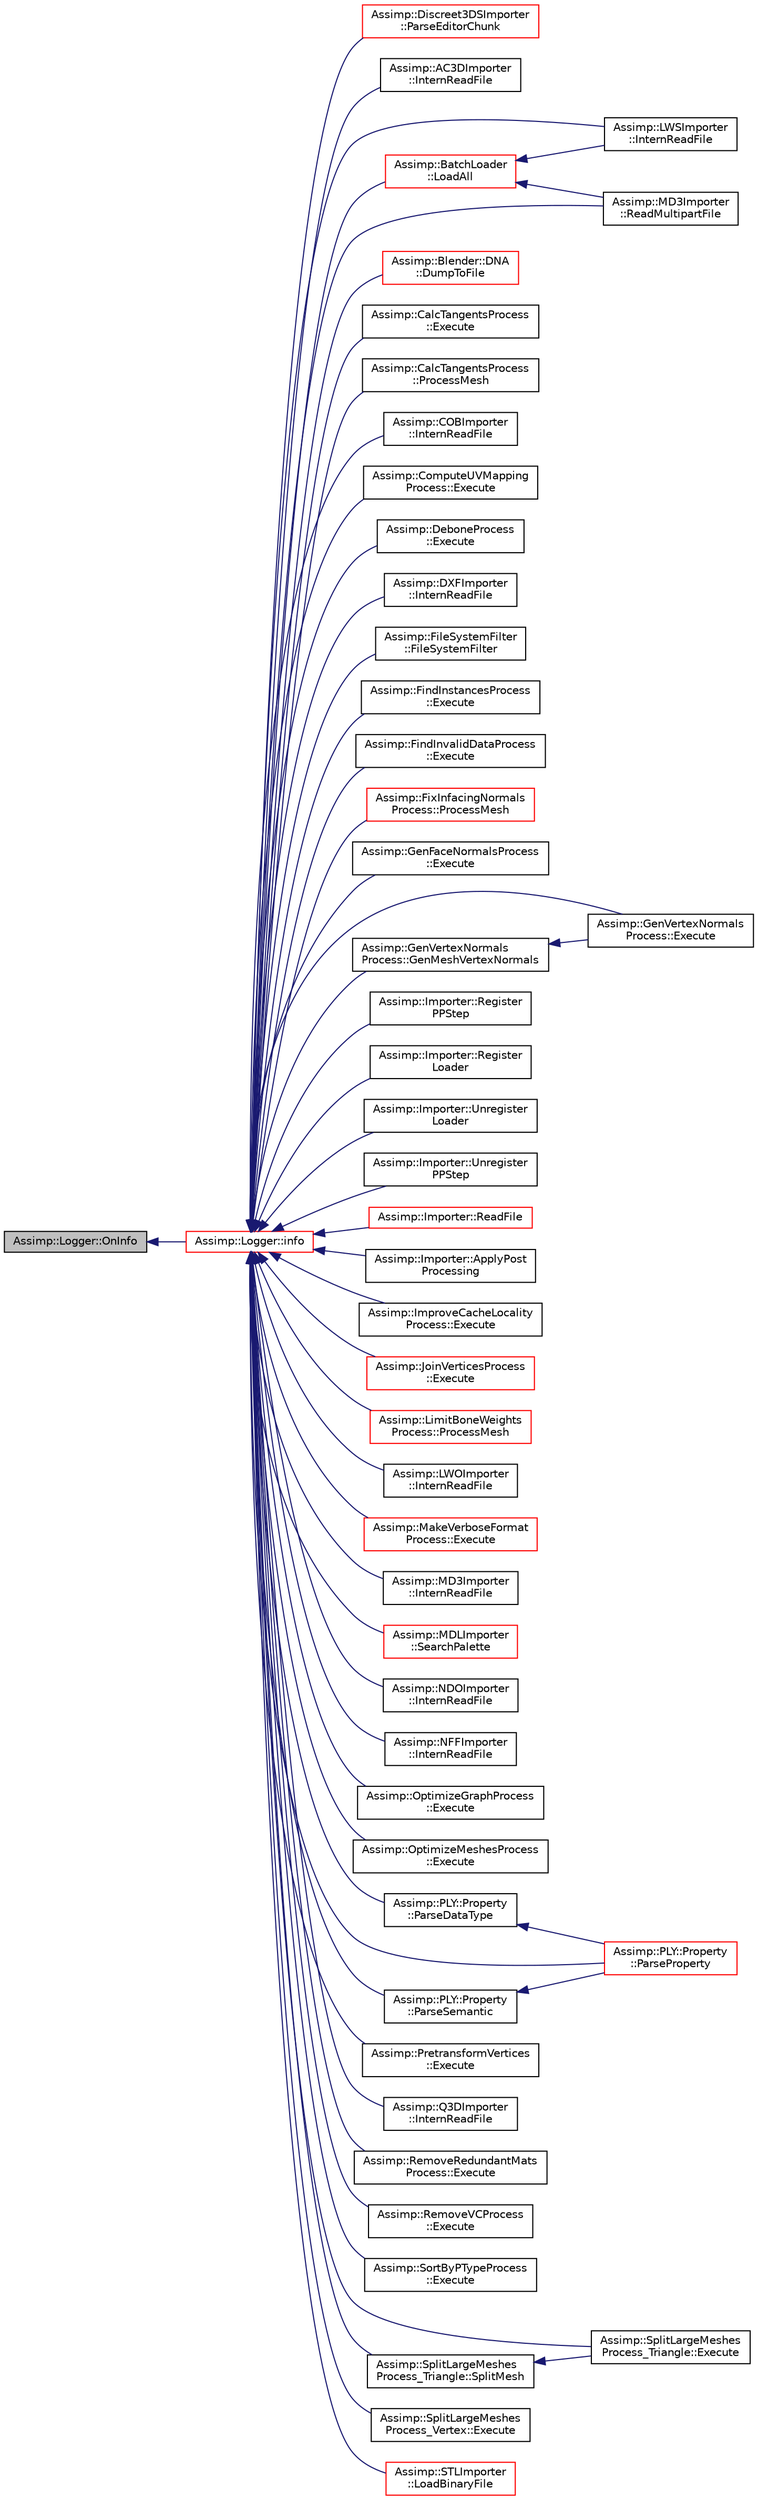digraph "Assimp::Logger::OnInfo"
{
  edge [fontname="Helvetica",fontsize="10",labelfontname="Helvetica",labelfontsize="10"];
  node [fontname="Helvetica",fontsize="10",shape=record];
  rankdir="LR";
  Node1 [label="Assimp::Logger::OnInfo",height=0.2,width=0.4,color="black", fillcolor="grey75", style="filled", fontcolor="black"];
  Node1 -> Node2 [dir="back",color="midnightblue",fontsize="10",style="solid",fontname="Helvetica"];
  Node2 [label="Assimp::Logger::info",height=0.2,width=0.4,color="red", fillcolor="white", style="filled",URL="$class_assimp_1_1_logger.html#a12b8a125083c47ac0bb6056f00761e52",tooltip="Writes a info message. "];
  Node2 -> Node3 [dir="back",color="midnightblue",fontsize="10",style="solid",fontname="Helvetica"];
  Node3 [label="Assimp::Discreet3DSImporter\l::ParseEditorChunk",height=0.2,width=0.4,color="red", fillcolor="white", style="filled",URL="$class_assimp_1_1_discreet3_d_s_importer.html#addcb60797b0e32d22344072686c689c5"];
  Node2 -> Node4 [dir="back",color="midnightblue",fontsize="10",style="solid",fontname="Helvetica"];
  Node4 [label="Assimp::AC3DImporter\l::InternReadFile",height=0.2,width=0.4,color="black", fillcolor="white", style="filled",URL="$class_assimp_1_1_a_c3_d_importer.html#a88b27495efcf754f3dda7e4177aff902"];
  Node2 -> Node5 [dir="back",color="midnightblue",fontsize="10",style="solid",fontname="Helvetica"];
  Node5 [label="Assimp::BatchLoader\l::LoadAll",height=0.2,width=0.4,color="red", fillcolor="white", style="filled",URL="$class_assimp_1_1_batch_loader.html#a5e18e205c9af88f7021614eb66f67087"];
  Node5 -> Node6 [dir="back",color="midnightblue",fontsize="10",style="solid",fontname="Helvetica"];
  Node6 [label="Assimp::LWSImporter\l::InternReadFile",height=0.2,width=0.4,color="black", fillcolor="white", style="filled",URL="$class_assimp_1_1_l_w_s_importer.html#a8d456bbf90dd0171a9510a1089d68c45"];
  Node5 -> Node7 [dir="back",color="midnightblue",fontsize="10",style="solid",fontname="Helvetica"];
  Node7 [label="Assimp::MD3Importer\l::ReadMultipartFile",height=0.2,width=0.4,color="black", fillcolor="white", style="filled",URL="$class_assimp_1_1_m_d3_importer.html#a2770d933779371b033a1d9cc13e704c8"];
  Node2 -> Node8 [dir="back",color="midnightblue",fontsize="10",style="solid",fontname="Helvetica"];
  Node8 [label="Assimp::Blender::DNA\l::DumpToFile",height=0.2,width=0.4,color="red", fillcolor="white", style="filled",URL="$class_assimp_1_1_blender_1_1_d_n_a.html#af191623a02c17eaffd583b346b0b226e"];
  Node2 -> Node9 [dir="back",color="midnightblue",fontsize="10",style="solid",fontname="Helvetica"];
  Node9 [label="Assimp::CalcTangentsProcess\l::Execute",height=0.2,width=0.4,color="black", fillcolor="white", style="filled",URL="$class_assimp_1_1_calc_tangents_process.html#a7690fb9d5e89cbfe638bbb0d323e9445"];
  Node2 -> Node10 [dir="back",color="midnightblue",fontsize="10",style="solid",fontname="Helvetica"];
  Node10 [label="Assimp::CalcTangentsProcess\l::ProcessMesh",height=0.2,width=0.4,color="black", fillcolor="white", style="filled",URL="$class_assimp_1_1_calc_tangents_process.html#a3bcd59a8133ee86b766684788aedaa35"];
  Node2 -> Node11 [dir="back",color="midnightblue",fontsize="10",style="solid",fontname="Helvetica"];
  Node11 [label="Assimp::COBImporter\l::InternReadFile",height=0.2,width=0.4,color="black", fillcolor="white", style="filled",URL="$class_assimp_1_1_c_o_b_importer.html#a24dc861939b2cbfccab4609b937ca2e2"];
  Node2 -> Node12 [dir="back",color="midnightblue",fontsize="10",style="solid",fontname="Helvetica"];
  Node12 [label="Assimp::ComputeUVMapping\lProcess::Execute",height=0.2,width=0.4,color="black", fillcolor="white", style="filled",URL="$class_assimp_1_1_compute_u_v_mapping_process.html#a32b0f8c659ee1decabf1e7c11ce78842"];
  Node2 -> Node13 [dir="back",color="midnightblue",fontsize="10",style="solid",fontname="Helvetica"];
  Node13 [label="Assimp::DeboneProcess\l::Execute",height=0.2,width=0.4,color="black", fillcolor="white", style="filled",URL="$class_assimp_1_1_debone_process.html#a3889723a333e0eb1874131efb0e8de34"];
  Node2 -> Node14 [dir="back",color="midnightblue",fontsize="10",style="solid",fontname="Helvetica"];
  Node14 [label="Assimp::DXFImporter\l::InternReadFile",height=0.2,width=0.4,color="black", fillcolor="white", style="filled",URL="$class_assimp_1_1_d_x_f_importer.html#a5e055b507cafc7fa1bf32b0697dd1160"];
  Node2 -> Node15 [dir="back",color="midnightblue",fontsize="10",style="solid",fontname="Helvetica"];
  Node15 [label="Assimp::FileSystemFilter\l::FileSystemFilter",height=0.2,width=0.4,color="black", fillcolor="white", style="filled",URL="$class_assimp_1_1_file_system_filter.html#ac9329a3a44b37549cf7840bc69f96f3b"];
  Node2 -> Node16 [dir="back",color="midnightblue",fontsize="10",style="solid",fontname="Helvetica"];
  Node16 [label="Assimp::FindInstancesProcess\l::Execute",height=0.2,width=0.4,color="black", fillcolor="white", style="filled",URL="$class_assimp_1_1_find_instances_process.html#a48c1938052f1d9b12bf1d2b540d56540"];
  Node2 -> Node17 [dir="back",color="midnightblue",fontsize="10",style="solid",fontname="Helvetica"];
  Node17 [label="Assimp::FindInvalidDataProcess\l::Execute",height=0.2,width=0.4,color="black", fillcolor="white", style="filled",URL="$class_assimp_1_1_find_invalid_data_process.html#a32ad25ce5450915d722b7e7236e2ccac"];
  Node2 -> Node18 [dir="back",color="midnightblue",fontsize="10",style="solid",fontname="Helvetica"];
  Node18 [label="Assimp::FixInfacingNormals\lProcess::ProcessMesh",height=0.2,width=0.4,color="red", fillcolor="white", style="filled",URL="$class_assimp_1_1_fix_infacing_normals_process.html#a479b4fa281a8fd33d222764d963a33f1"];
  Node2 -> Node19 [dir="back",color="midnightblue",fontsize="10",style="solid",fontname="Helvetica"];
  Node19 [label="Assimp::GenFaceNormalsProcess\l::Execute",height=0.2,width=0.4,color="black", fillcolor="white", style="filled",URL="$class_assimp_1_1_gen_face_normals_process.html#a13bd798170faeab9674bfbb48135b97d"];
  Node2 -> Node20 [dir="back",color="midnightblue",fontsize="10",style="solid",fontname="Helvetica"];
  Node20 [label="Assimp::GenVertexNormals\lProcess::Execute",height=0.2,width=0.4,color="black", fillcolor="white", style="filled",URL="$class_assimp_1_1_gen_vertex_normals_process.html#a2514a574f19838ebb9aa7c539d16ebe2"];
  Node2 -> Node21 [dir="back",color="midnightblue",fontsize="10",style="solid",fontname="Helvetica"];
  Node21 [label="Assimp::GenVertexNormals\lProcess::GenMeshVertexNormals",height=0.2,width=0.4,color="black", fillcolor="white", style="filled",URL="$class_assimp_1_1_gen_vertex_normals_process.html#ac591d330ec07c819c42130634d389c83"];
  Node21 -> Node20 [dir="back",color="midnightblue",fontsize="10",style="solid",fontname="Helvetica"];
  Node2 -> Node22 [dir="back",color="midnightblue",fontsize="10",style="solid",fontname="Helvetica"];
  Node22 [label="Assimp::Importer::Register\lPPStep",height=0.2,width=0.4,color="black", fillcolor="white", style="filled",URL="$class_assimp_1_1_importer.html#a5c301586244c65314e649d9899dc693d"];
  Node2 -> Node23 [dir="back",color="midnightblue",fontsize="10",style="solid",fontname="Helvetica"];
  Node23 [label="Assimp::Importer::Register\lLoader",height=0.2,width=0.4,color="black", fillcolor="white", style="filled",URL="$class_assimp_1_1_importer.html#abcc305be574981373b0abb9da655f101"];
  Node2 -> Node24 [dir="back",color="midnightblue",fontsize="10",style="solid",fontname="Helvetica"];
  Node24 [label="Assimp::Importer::Unregister\lLoader",height=0.2,width=0.4,color="black", fillcolor="white", style="filled",URL="$class_assimp_1_1_importer.html#ae0197ab773e3658b9f5aa398cfe67fcf"];
  Node2 -> Node25 [dir="back",color="midnightblue",fontsize="10",style="solid",fontname="Helvetica"];
  Node25 [label="Assimp::Importer::Unregister\lPPStep",height=0.2,width=0.4,color="black", fillcolor="white", style="filled",URL="$class_assimp_1_1_importer.html#a2ea08b99c2742e181c85253454942a02"];
  Node2 -> Node26 [dir="back",color="midnightblue",fontsize="10",style="solid",fontname="Helvetica"];
  Node26 [label="Assimp::Importer::ReadFile",height=0.2,width=0.4,color="red", fillcolor="white", style="filled",URL="$class_assimp_1_1_importer.html#afa338a135a56956bd5deb7d238498dde"];
  Node2 -> Node27 [dir="back",color="midnightblue",fontsize="10",style="solid",fontname="Helvetica"];
  Node27 [label="Assimp::Importer::ApplyPost\lProcessing",height=0.2,width=0.4,color="black", fillcolor="white", style="filled",URL="$class_assimp_1_1_importer.html#ace2fb85c67414a9d4ac6e69049eec7de"];
  Node2 -> Node28 [dir="back",color="midnightblue",fontsize="10",style="solid",fontname="Helvetica"];
  Node28 [label="Assimp::ImproveCacheLocality\lProcess::Execute",height=0.2,width=0.4,color="black", fillcolor="white", style="filled",URL="$class_assimp_1_1_improve_cache_locality_process.html#a00b375c4959981aa46902b4bdabf2104"];
  Node2 -> Node29 [dir="back",color="midnightblue",fontsize="10",style="solid",fontname="Helvetica"];
  Node29 [label="Assimp::JoinVerticesProcess\l::Execute",height=0.2,width=0.4,color="red", fillcolor="white", style="filled",URL="$class_assimp_1_1_join_vertices_process.html#a8930ce25e09083b42e34c6e0d87b7453"];
  Node2 -> Node30 [dir="back",color="midnightblue",fontsize="10",style="solid",fontname="Helvetica"];
  Node30 [label="Assimp::LimitBoneWeights\lProcess::ProcessMesh",height=0.2,width=0.4,color="red", fillcolor="white", style="filled",URL="$class_assimp_1_1_limit_bone_weights_process.html#a92ff3537a58ca89aef31aecf6bd03acc"];
  Node2 -> Node31 [dir="back",color="midnightblue",fontsize="10",style="solid",fontname="Helvetica"];
  Node31 [label="Assimp::LWOImporter\l::InternReadFile",height=0.2,width=0.4,color="black", fillcolor="white", style="filled",URL="$class_assimp_1_1_l_w_o_importer.html#a4b3cb778f4d4d49620aa9a0bc44ba1e7"];
  Node2 -> Node6 [dir="back",color="midnightblue",fontsize="10",style="solid",fontname="Helvetica"];
  Node2 -> Node32 [dir="back",color="midnightblue",fontsize="10",style="solid",fontname="Helvetica"];
  Node32 [label="Assimp::MakeVerboseFormat\lProcess::Execute",height=0.2,width=0.4,color="red", fillcolor="white", style="filled",URL="$class_assimp_1_1_make_verbose_format_process.html#a62d77fc949165c31184d4aa15673beb3"];
  Node2 -> Node7 [dir="back",color="midnightblue",fontsize="10",style="solid",fontname="Helvetica"];
  Node2 -> Node33 [dir="back",color="midnightblue",fontsize="10",style="solid",fontname="Helvetica"];
  Node33 [label="Assimp::MD3Importer\l::InternReadFile",height=0.2,width=0.4,color="black", fillcolor="white", style="filled",URL="$class_assimp_1_1_m_d3_importer.html#af9055e49cde3548bb992a7666145ec10"];
  Node2 -> Node34 [dir="back",color="midnightblue",fontsize="10",style="solid",fontname="Helvetica"];
  Node34 [label="Assimp::MDLImporter\l::SearchPalette",height=0.2,width=0.4,color="red", fillcolor="white", style="filled",URL="$class_assimp_1_1_m_d_l_importer.html#af8088e0602fc58ad5d93e0d7ea7ed45c"];
  Node2 -> Node35 [dir="back",color="midnightblue",fontsize="10",style="solid",fontname="Helvetica"];
  Node35 [label="Assimp::NDOImporter\l::InternReadFile",height=0.2,width=0.4,color="black", fillcolor="white", style="filled",URL="$class_assimp_1_1_n_d_o_importer.html#a2061022f15ad70e29a9d7cb640c96e2d"];
  Node2 -> Node36 [dir="back",color="midnightblue",fontsize="10",style="solid",fontname="Helvetica"];
  Node36 [label="Assimp::NFFImporter\l::InternReadFile",height=0.2,width=0.4,color="black", fillcolor="white", style="filled",URL="$class_assimp_1_1_n_f_f_importer.html#a97c20ab69758da48642dc690ab4a7b65"];
  Node2 -> Node37 [dir="back",color="midnightblue",fontsize="10",style="solid",fontname="Helvetica"];
  Node37 [label="Assimp::OptimizeGraphProcess\l::Execute",height=0.2,width=0.4,color="black", fillcolor="white", style="filled",URL="$class_assimp_1_1_optimize_graph_process.html#ab21a050103981549e7d54cc2b837bbb4"];
  Node2 -> Node38 [dir="back",color="midnightblue",fontsize="10",style="solid",fontname="Helvetica"];
  Node38 [label="Assimp::OptimizeMeshesProcess\l::Execute",height=0.2,width=0.4,color="black", fillcolor="white", style="filled",URL="$class_assimp_1_1_optimize_meshes_process.html#a43232ef13ca41e15bfa237f1f6f19978"];
  Node2 -> Node39 [dir="back",color="midnightblue",fontsize="10",style="solid",fontname="Helvetica"];
  Node39 [label="Assimp::PLY::Property\l::ParseDataType",height=0.2,width=0.4,color="black", fillcolor="white", style="filled",URL="$class_assimp_1_1_p_l_y_1_1_property.html#ae42da59426435424cb7a6f420d000e11",tooltip="Parse a data type from a string. "];
  Node39 -> Node40 [dir="back",color="midnightblue",fontsize="10",style="solid",fontname="Helvetica"];
  Node40 [label="Assimp::PLY::Property\l::ParseProperty",height=0.2,width=0.4,color="red", fillcolor="white", style="filled",URL="$class_assimp_1_1_p_l_y_1_1_property.html#a8e8f4cba19bf0f1b29b0d2aa11c4289b"];
  Node2 -> Node41 [dir="back",color="midnightblue",fontsize="10",style="solid",fontname="Helvetica"];
  Node41 [label="Assimp::PLY::Property\l::ParseSemantic",height=0.2,width=0.4,color="black", fillcolor="white", style="filled",URL="$class_assimp_1_1_p_l_y_1_1_property.html#a9abbfab27b9e6207400920a6ea8c9187",tooltip="Parse a semantic from a string. "];
  Node41 -> Node40 [dir="back",color="midnightblue",fontsize="10",style="solid",fontname="Helvetica"];
  Node2 -> Node40 [dir="back",color="midnightblue",fontsize="10",style="solid",fontname="Helvetica"];
  Node2 -> Node42 [dir="back",color="midnightblue",fontsize="10",style="solid",fontname="Helvetica"];
  Node42 [label="Assimp::PretransformVertices\l::Execute",height=0.2,width=0.4,color="black", fillcolor="white", style="filled",URL="$class_assimp_1_1_pretransform_vertices.html#abd60b44e5cf02f7bd2195f3e76f12c6d"];
  Node2 -> Node43 [dir="back",color="midnightblue",fontsize="10",style="solid",fontname="Helvetica"];
  Node43 [label="Assimp::Q3DImporter\l::InternReadFile",height=0.2,width=0.4,color="black", fillcolor="white", style="filled",URL="$class_assimp_1_1_q3_d_importer.html#a7b9e5dbbbdb1b98dbb17e23e7ebc0209"];
  Node2 -> Node44 [dir="back",color="midnightblue",fontsize="10",style="solid",fontname="Helvetica"];
  Node44 [label="Assimp::RemoveRedundantMats\lProcess::Execute",height=0.2,width=0.4,color="black", fillcolor="white", style="filled",URL="$class_assimp_1_1_remove_redundant_mats_process.html#a5b3c0e23f7aac0ca5685e6078456b622"];
  Node2 -> Node45 [dir="back",color="midnightblue",fontsize="10",style="solid",fontname="Helvetica"];
  Node45 [label="Assimp::RemoveVCProcess\l::Execute",height=0.2,width=0.4,color="black", fillcolor="white", style="filled",URL="$class_assimp_1_1_remove_v_c_process.html#a333336fa48d30dfa5fedb6b71166088a"];
  Node2 -> Node46 [dir="back",color="midnightblue",fontsize="10",style="solid",fontname="Helvetica"];
  Node46 [label="Assimp::SortByPTypeProcess\l::Execute",height=0.2,width=0.4,color="black", fillcolor="white", style="filled",URL="$class_assimp_1_1_sort_by_p_type_process.html#a2b86b16593ebe43a41f76707c992a4e0"];
  Node2 -> Node47 [dir="back",color="midnightblue",fontsize="10",style="solid",fontname="Helvetica"];
  Node47 [label="Assimp::SplitLargeMeshes\lProcess_Triangle::Execute",height=0.2,width=0.4,color="black", fillcolor="white", style="filled",URL="$class_assimp_1_1_split_large_meshes_process___triangle.html#ab8be64f18fe7379f1ff2664a4e0d9c34"];
  Node2 -> Node48 [dir="back",color="midnightblue",fontsize="10",style="solid",fontname="Helvetica"];
  Node48 [label="Assimp::SplitLargeMeshes\lProcess_Triangle::SplitMesh",height=0.2,width=0.4,color="black", fillcolor="white", style="filled",URL="$class_assimp_1_1_split_large_meshes_process___triangle.html#a3e962ff9c120def95f62001f27bc7577",tooltip="Apply the algorithm to a given mesh. "];
  Node48 -> Node47 [dir="back",color="midnightblue",fontsize="10",style="solid",fontname="Helvetica"];
  Node2 -> Node49 [dir="back",color="midnightblue",fontsize="10",style="solid",fontname="Helvetica"];
  Node49 [label="Assimp::SplitLargeMeshes\lProcess_Vertex::Execute",height=0.2,width=0.4,color="black", fillcolor="white", style="filled",URL="$class_assimp_1_1_split_large_meshes_process___vertex.html#ac99bf00815f6ee1091daa732034b0f9e"];
  Node2 -> Node50 [dir="back",color="midnightblue",fontsize="10",style="solid",fontname="Helvetica"];
  Node50 [label="Assimp::STLImporter\l::LoadBinaryFile",height=0.2,width=0.4,color="red", fillcolor="white", style="filled",URL="$class_assimp_1_1_s_t_l_importer.html#a55f30d3dae489c087258ebb05a0c7b23"];
}

